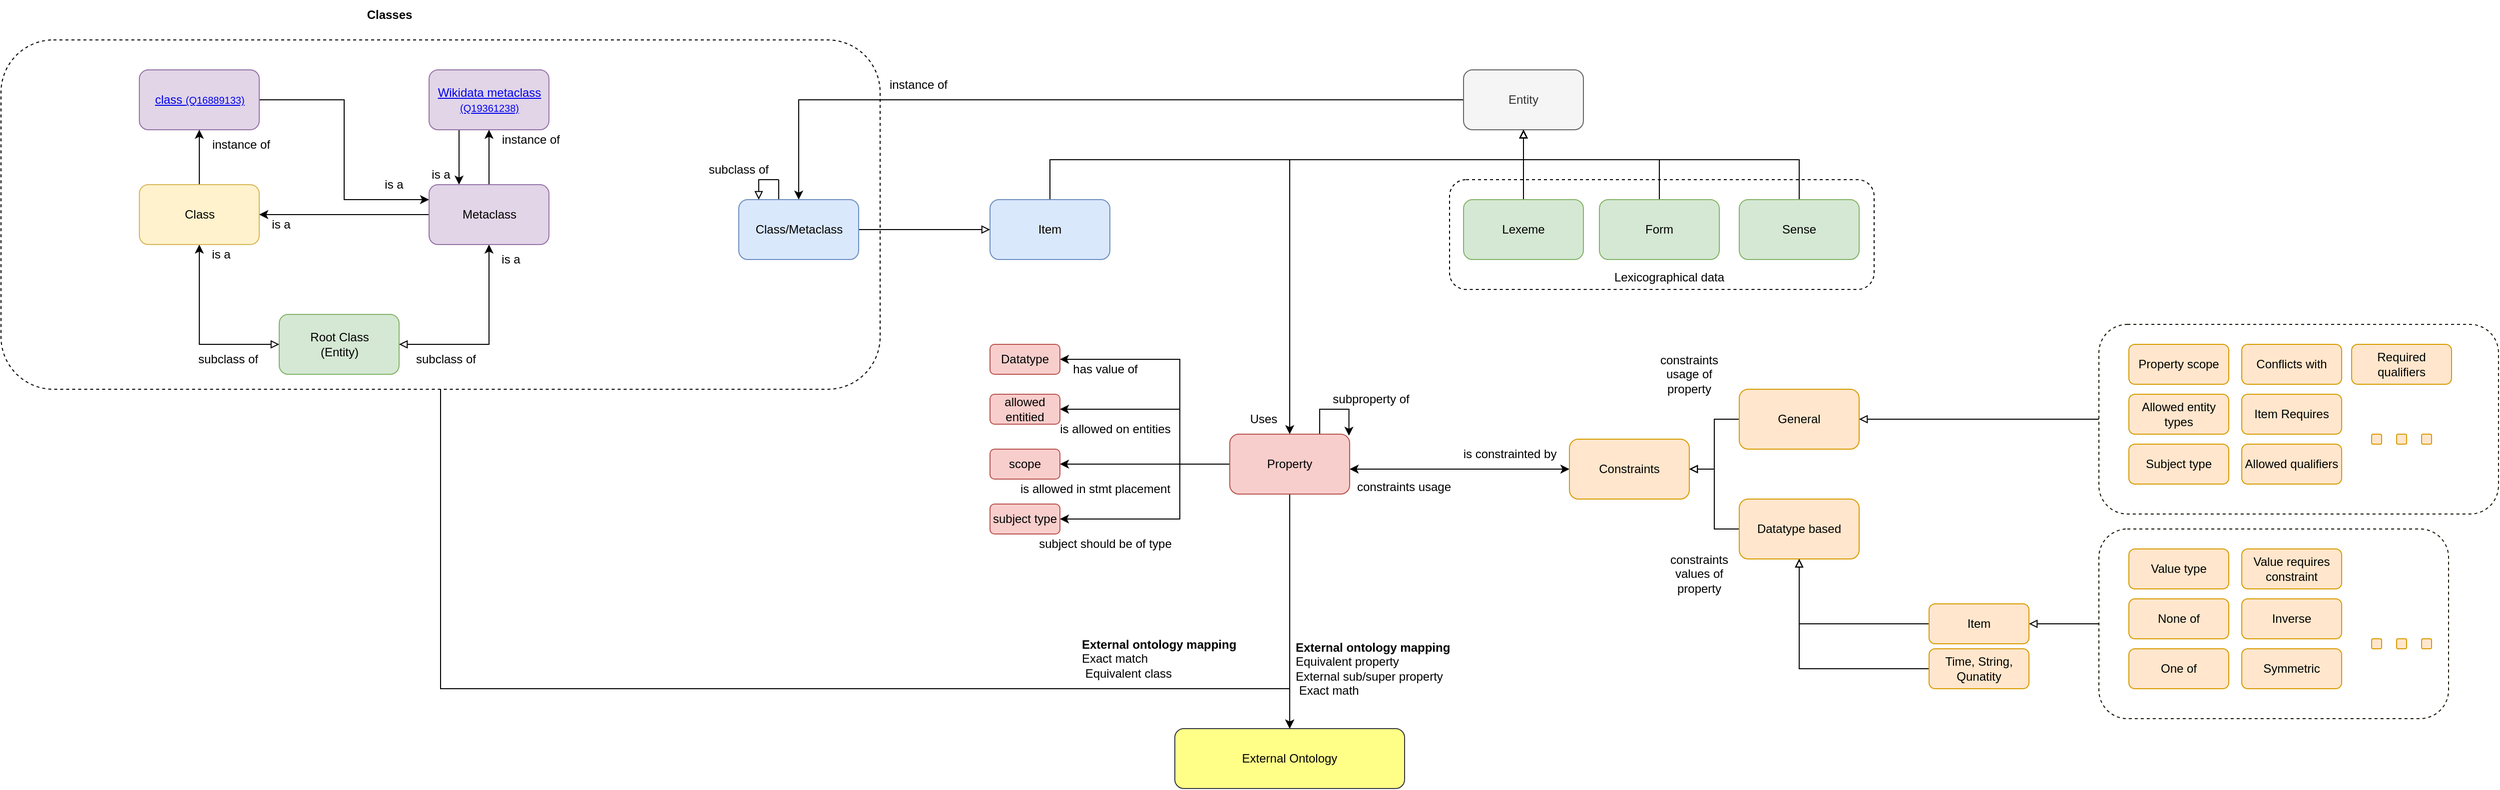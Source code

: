 <mxfile version="22.0.6" type="google">
  <diagram name="Page-1" id="AP4kPBNR-2Afs974_rxB">
    <mxGraphModel grid="1" page="1" gridSize="10" guides="1" tooltips="1" connect="1" arrows="1" fold="1" pageScale="1" pageWidth="827" pageHeight="1169" math="0" shadow="0">
      <root>
        <mxCell id="0" />
        <mxCell id="1" parent="0" />
        <mxCell id="80irdVn88_xW3fS0YwoT-164" style="edgeStyle=orthogonalEdgeStyle;rounded=0;orthogonalLoop=1;jettySize=auto;html=1;fillColor=#ffe6cc;strokeColor=#000000;endArrow=block;endFill=0;" edge="1" parent="1" source="80irdVn88_xW3fS0YwoT-162" target="80irdVn88_xW3fS0YwoT-131">
          <mxGeometry relative="1" as="geometry" />
        </mxCell>
        <mxCell id="80irdVn88_xW3fS0YwoT-162" value="" style="rounded=1;whiteSpace=wrap;html=1;fillColor=none;strokeColor=#171100;dashed=1;" vertex="1" parent="1">
          <mxGeometry x="990" y="770" width="350" height="190" as="geometry" />
        </mxCell>
        <mxCell id="80irdVn88_xW3fS0YwoT-61" value="" style="rounded=1;whiteSpace=wrap;html=1;fillColor=none;dashed=1;" vertex="1" parent="1">
          <mxGeometry x="-1110" y="280" width="880" height="350" as="geometry" />
        </mxCell>
        <mxCell id="80irdVn88_xW3fS0YwoT-32" value="" style="rounded=1;whiteSpace=wrap;html=1;fillColor=none;dashed=1;" vertex="1" parent="1">
          <mxGeometry x="340" y="420" width="425" height="110" as="geometry" />
        </mxCell>
        <mxCell id="G0yosXXr6ke0HUazRT5J-1" style="edgeStyle=orthogonalEdgeStyle;rounded=0;orthogonalLoop=1;jettySize=auto;html=1;" edge="1" parent="1" source="80irdVn88_xW3fS0YwoT-16" target="80irdVn88_xW3fS0YwoT-35">
          <mxGeometry relative="1" as="geometry">
            <mxPoint x="-130" y="410" as="targetPoint" />
          </mxGeometry>
        </mxCell>
        <mxCell id="80irdVn88_xW3fS0YwoT-16" value="Entity" style="rounded=1;whiteSpace=wrap;html=1;fillColor=#f5f5f5;fontColor=#333333;strokeColor=#666666;" vertex="1" parent="1">
          <mxGeometry x="354" y="310" width="120" height="60" as="geometry" />
        </mxCell>
        <mxCell id="80irdVn88_xW3fS0YwoT-27" style="edgeStyle=orthogonalEdgeStyle;rounded=0;orthogonalLoop=1;jettySize=auto;html=1;endArrow=block;endFill=0;" edge="1" parent="1" source="80irdVn88_xW3fS0YwoT-17" target="80irdVn88_xW3fS0YwoT-16">
          <mxGeometry relative="1" as="geometry">
            <Array as="points">
              <mxPoint x="-60" y="400" />
              <mxPoint x="414" y="400" />
            </Array>
          </mxGeometry>
        </mxCell>
        <mxCell id="80irdVn88_xW3fS0YwoT-17" value="Item" style="rounded=1;whiteSpace=wrap;html=1;fillColor=#dae8fc;strokeColor=#6c8ebf;" vertex="1" parent="1">
          <mxGeometry x="-120" y="440" width="120" height="60" as="geometry" />
        </mxCell>
        <mxCell id="80irdVn88_xW3fS0YwoT-28" style="edgeStyle=orthogonalEdgeStyle;rounded=0;orthogonalLoop=1;jettySize=auto;html=1;entryX=0.5;entryY=1;entryDx=0;entryDy=0;endArrow=block;endFill=0;startArrow=classic;startFill=1;" edge="1" parent="1" source="80irdVn88_xW3fS0YwoT-18" target="80irdVn88_xW3fS0YwoT-16">
          <mxGeometry relative="1" as="geometry">
            <Array as="points">
              <mxPoint x="180" y="400" />
              <mxPoint x="414" y="400" />
            </Array>
          </mxGeometry>
        </mxCell>
        <mxCell id="80irdVn88_xW3fS0YwoT-124" style="edgeStyle=orthogonalEdgeStyle;rounded=0;orthogonalLoop=1;jettySize=auto;html=1;entryX=0;entryY=0.5;entryDx=0;entryDy=0;endArrow=classic;endFill=1;startArrow=classic;startFill=1;" edge="1" parent="1" source="80irdVn88_xW3fS0YwoT-18" target="80irdVn88_xW3fS0YwoT-123">
          <mxGeometry relative="1" as="geometry">
            <Array as="points">
              <mxPoint x="310" y="710" />
            </Array>
          </mxGeometry>
        </mxCell>
        <mxCell id="G0yosXXr6ke0HUazRT5J-4" style="edgeStyle=orthogonalEdgeStyle;rounded=0;orthogonalLoop=1;jettySize=auto;html=1;" edge="1" parent="1" source="80irdVn88_xW3fS0YwoT-18" target="80irdVn88_xW3fS0YwoT-102">
          <mxGeometry relative="1" as="geometry" />
        </mxCell>
        <mxCell id="G0yosXXr6ke0HUazRT5J-5" style="edgeStyle=orthogonalEdgeStyle;rounded=0;orthogonalLoop=1;jettySize=auto;html=1;exitX=0.75;exitY=0;exitDx=0;exitDy=0;entryX=0.994;entryY=0.026;entryDx=0;entryDy=0;entryPerimeter=0;" edge="1" parent="1" source="80irdVn88_xW3fS0YwoT-18" target="80irdVn88_xW3fS0YwoT-18">
          <mxGeometry relative="1" as="geometry">
            <mxPoint x="210.163" y="630" as="targetPoint" />
            <Array as="points">
              <mxPoint x="210" y="650" />
              <mxPoint x="239" y="650" />
            </Array>
          </mxGeometry>
        </mxCell>
        <mxCell id="G0yosXXr6ke0HUazRT5J-7" style="edgeStyle=orthogonalEdgeStyle;rounded=0;orthogonalLoop=1;jettySize=auto;html=1;entryX=1;entryY=0.5;entryDx=0;entryDy=0;" edge="1" parent="1" source="80irdVn88_xW3fS0YwoT-18" target="om_5iVjqHlGBKNzXRzjz-2">
          <mxGeometry relative="1" as="geometry">
            <Array as="points">
              <mxPoint x="70" y="705" />
              <mxPoint x="70" y="600" />
            </Array>
          </mxGeometry>
        </mxCell>
        <mxCell id="G0yosXXr6ke0HUazRT5J-9" style="edgeStyle=orthogonalEdgeStyle;rounded=0;orthogonalLoop=1;jettySize=auto;html=1;entryX=1;entryY=0.5;entryDx=0;entryDy=0;" edge="1" parent="1" source="80irdVn88_xW3fS0YwoT-18" target="om_5iVjqHlGBKNzXRzjz-8">
          <mxGeometry relative="1" as="geometry">
            <mxPoint x="-50" y="650" as="targetPoint" />
            <Array as="points">
              <mxPoint x="70" y="705" />
              <mxPoint x="70" y="650" />
            </Array>
          </mxGeometry>
        </mxCell>
        <mxCell id="G0yosXXr6ke0HUazRT5J-11" style="edgeStyle=orthogonalEdgeStyle;rounded=0;orthogonalLoop=1;jettySize=auto;html=1;entryX=1;entryY=0.5;entryDx=0;entryDy=0;" edge="1" parent="1" source="80irdVn88_xW3fS0YwoT-18" target="om_5iVjqHlGBKNzXRzjz-7">
          <mxGeometry relative="1" as="geometry" />
        </mxCell>
        <mxCell id="G0yosXXr6ke0HUazRT5J-13" style="edgeStyle=orthogonalEdgeStyle;rounded=0;orthogonalLoop=1;jettySize=auto;html=1;entryX=1;entryY=0.5;entryDx=0;entryDy=0;" edge="1" parent="1" source="80irdVn88_xW3fS0YwoT-18" target="om_5iVjqHlGBKNzXRzjz-12">
          <mxGeometry relative="1" as="geometry">
            <Array as="points">
              <mxPoint x="70" y="705" />
              <mxPoint x="70" y="760" />
            </Array>
          </mxGeometry>
        </mxCell>
        <mxCell id="80irdVn88_xW3fS0YwoT-18" value="Property" style="rounded=1;whiteSpace=wrap;html=1;fillColor=#f8cecc;strokeColor=#b85450;" vertex="1" parent="1">
          <mxGeometry x="120" y="675" width="120" height="60" as="geometry" />
        </mxCell>
        <mxCell id="80irdVn88_xW3fS0YwoT-29" style="edgeStyle=orthogonalEdgeStyle;rounded=0;orthogonalLoop=1;jettySize=auto;html=1;entryX=0.5;entryY=1;entryDx=0;entryDy=0;endArrow=block;endFill=0;" edge="1" parent="1" source="80irdVn88_xW3fS0YwoT-19" target="80irdVn88_xW3fS0YwoT-16">
          <mxGeometry relative="1" as="geometry" />
        </mxCell>
        <mxCell id="80irdVn88_xW3fS0YwoT-19" value="Lexeme" style="rounded=1;whiteSpace=wrap;html=1;fillColor=#d5e8d4;strokeColor=#82b366;" vertex="1" parent="1">
          <mxGeometry x="354" y="440" width="120" height="60" as="geometry" />
        </mxCell>
        <mxCell id="80irdVn88_xW3fS0YwoT-30" style="edgeStyle=orthogonalEdgeStyle;rounded=0;orthogonalLoop=1;jettySize=auto;html=1;endArrow=block;endFill=0;" edge="1" parent="1" source="80irdVn88_xW3fS0YwoT-20" target="80irdVn88_xW3fS0YwoT-16">
          <mxGeometry relative="1" as="geometry">
            <Array as="points">
              <mxPoint x="550" y="400" />
              <mxPoint x="414" y="400" />
            </Array>
          </mxGeometry>
        </mxCell>
        <mxCell id="80irdVn88_xW3fS0YwoT-20" value="Form" style="rounded=1;whiteSpace=wrap;html=1;fillColor=#d5e8d4;strokeColor=#82b366;" vertex="1" parent="1">
          <mxGeometry x="490" y="440" width="120" height="60" as="geometry" />
        </mxCell>
        <mxCell id="80irdVn88_xW3fS0YwoT-31" style="edgeStyle=orthogonalEdgeStyle;rounded=0;orthogonalLoop=1;jettySize=auto;html=1;endArrow=block;endFill=0;" edge="1" parent="1" source="80irdVn88_xW3fS0YwoT-21" target="80irdVn88_xW3fS0YwoT-16">
          <mxGeometry relative="1" as="geometry">
            <Array as="points">
              <mxPoint x="690" y="400" />
              <mxPoint x="414" y="400" />
            </Array>
          </mxGeometry>
        </mxCell>
        <mxCell id="80irdVn88_xW3fS0YwoT-21" value="Sense" style="rounded=1;whiteSpace=wrap;html=1;fillColor=#d5e8d4;strokeColor=#82b366;" vertex="1" parent="1">
          <mxGeometry x="630" y="440" width="120" height="60" as="geometry" />
        </mxCell>
        <mxCell id="80irdVn88_xW3fS0YwoT-33" value="&lt;div&gt;Lexicographical data&lt;/div&gt;&lt;div&gt;&lt;br&gt;&lt;/div&gt;" style="text;html=1;strokeColor=none;fillColor=none;align=center;verticalAlign=middle;whiteSpace=wrap;rounded=0;" vertex="1" parent="1">
          <mxGeometry x="490" y="510" width="140" height="30" as="geometry" />
        </mxCell>
        <mxCell id="80irdVn88_xW3fS0YwoT-36" style="edgeStyle=orthogonalEdgeStyle;rounded=0;orthogonalLoop=1;jettySize=auto;html=1;entryX=0;entryY=0.5;entryDx=0;entryDy=0;endArrow=block;endFill=0;exitX=1;exitY=0.5;exitDx=0;exitDy=0;" edge="1" parent="1" source="80irdVn88_xW3fS0YwoT-35" target="80irdVn88_xW3fS0YwoT-17">
          <mxGeometry relative="1" as="geometry" />
        </mxCell>
        <mxCell id="80irdVn88_xW3fS0YwoT-40" style="edgeStyle=orthogonalEdgeStyle;rounded=0;orthogonalLoop=1;jettySize=auto;html=1;endArrow=none;endFill=0;" edge="1" parent="1">
          <mxGeometry relative="1" as="geometry">
            <mxPoint x="-331.489" y="450" as="sourcePoint" />
            <mxPoint x="-331.5" y="430" as="targetPoint" />
            <Array as="points">
              <mxPoint x="-331.5" y="420" />
            </Array>
          </mxGeometry>
        </mxCell>
        <mxCell id="80irdVn88_xW3fS0YwoT-35" value="Class/Metaclass" style="rounded=1;whiteSpace=wrap;html=1;fillColor=#dae8fc;strokeColor=#6c8ebf;" vertex="1" parent="1">
          <mxGeometry x="-371.5" y="440" width="120" height="60" as="geometry" />
        </mxCell>
        <mxCell id="80irdVn88_xW3fS0YwoT-41" style="edgeStyle=orthogonalEdgeStyle;rounded=0;orthogonalLoop=1;jettySize=auto;html=1;endArrow=block;endFill=0;" edge="1" parent="1" target="80irdVn88_xW3fS0YwoT-35">
          <mxGeometry relative="1" as="geometry">
            <mxPoint x="-351.5" y="410" as="targetPoint" />
            <mxPoint x="-331.5" y="420" as="sourcePoint" />
            <Array as="points">
              <mxPoint x="-331.5" y="420" />
              <mxPoint x="-351.5" y="420" />
            </Array>
          </mxGeometry>
        </mxCell>
        <mxCell id="80irdVn88_xW3fS0YwoT-39" value="" style="ellipse;whiteSpace=wrap;html=1;" vertex="1" parent="1">
          <mxGeometry x="-311.5" y="400" height="20" as="geometry" />
        </mxCell>
        <mxCell id="80irdVn88_xW3fS0YwoT-62" value="&lt;div&gt;Root Class&lt;/div&gt;&lt;div&gt;(Entity)&lt;/div&gt;" style="rounded=1;whiteSpace=wrap;html=1;fillColor=#d5e8d4;strokeColor=#82b366;" vertex="1" parent="1">
          <mxGeometry x="-831.5" y="555" width="120" height="60" as="geometry" />
        </mxCell>
        <mxCell id="80irdVn88_xW3fS0YwoT-100" style="edgeStyle=orthogonalEdgeStyle;rounded=0;orthogonalLoop=1;jettySize=auto;html=1;entryX=0;entryY=0.25;entryDx=0;entryDy=0;" edge="1" parent="1" source="80irdVn88_xW3fS0YwoT-63" target="80irdVn88_xW3fS0YwoT-66">
          <mxGeometry relative="1" as="geometry" />
        </mxCell>
        <mxCell id="80irdVn88_xW3fS0YwoT-63" value="&lt;a title=&quot;Q16889133&quot; href=&quot;https://www.wikidata.org/wiki/Q16889133&quot;&gt;class &lt;small&gt;(Q16889133)&lt;/small&gt;&lt;/a&gt;" style="rounded=1;whiteSpace=wrap;html=1;fillColor=#e1d5e7;strokeColor=#9673a6;" vertex="1" parent="1">
          <mxGeometry x="-971.5" y="310" width="120" height="60" as="geometry" />
        </mxCell>
        <mxCell id="80irdVn88_xW3fS0YwoT-80" style="edgeStyle=orthogonalEdgeStyle;rounded=0;orthogonalLoop=1;jettySize=auto;html=1;exitX=0.25;exitY=1;exitDx=0;exitDy=0;entryX=0.25;entryY=0;entryDx=0;entryDy=0;endArrow=classic;endFill=1;" edge="1" parent="1" source="80irdVn88_xW3fS0YwoT-64" target="80irdVn88_xW3fS0YwoT-66">
          <mxGeometry relative="1" as="geometry" />
        </mxCell>
        <mxCell id="80irdVn88_xW3fS0YwoT-64" value="&lt;a title=&quot;Q19361238&quot; href=&quot;https://www.wikidata.org/wiki/Q19361238&quot;&gt;Wikidata metaclass &lt;small&gt;(Q19361238)&lt;/small&gt;&lt;/a&gt;" style="rounded=1;whiteSpace=wrap;html=1;fillColor=#e1d5e7;strokeColor=#9673a6;" vertex="1" parent="1">
          <mxGeometry x="-681.5" y="310" width="120" height="60" as="geometry" />
        </mxCell>
        <mxCell id="80irdVn88_xW3fS0YwoT-68" style="edgeStyle=orthogonalEdgeStyle;rounded=0;orthogonalLoop=1;jettySize=auto;html=1;entryX=0.5;entryY=1;entryDx=0;entryDy=0;" edge="1" parent="1" source="80irdVn88_xW3fS0YwoT-65" target="80irdVn88_xW3fS0YwoT-63">
          <mxGeometry relative="1" as="geometry" />
        </mxCell>
        <mxCell id="80irdVn88_xW3fS0YwoT-78" style="edgeStyle=orthogonalEdgeStyle;rounded=0;orthogonalLoop=1;jettySize=auto;html=1;entryX=0;entryY=0.5;entryDx=0;entryDy=0;endArrow=block;endFill=0;startArrow=classic;startFill=1;" edge="1" parent="1" source="80irdVn88_xW3fS0YwoT-65" target="80irdVn88_xW3fS0YwoT-62">
          <mxGeometry relative="1" as="geometry">
            <Array as="points">
              <mxPoint x="-911.5" y="585" />
            </Array>
          </mxGeometry>
        </mxCell>
        <mxCell id="80irdVn88_xW3fS0YwoT-65" value="Class" style="rounded=1;whiteSpace=wrap;html=1;fillColor=#fff2cc;strokeColor=#d6b656;" vertex="1" parent="1">
          <mxGeometry x="-971.5" y="425" width="120" height="60" as="geometry" />
        </mxCell>
        <mxCell id="80irdVn88_xW3fS0YwoT-70" style="edgeStyle=orthogonalEdgeStyle;rounded=0;orthogonalLoop=1;jettySize=auto;html=1;entryX=0.5;entryY=1;entryDx=0;entryDy=0;" edge="1" parent="1" source="80irdVn88_xW3fS0YwoT-66" target="80irdVn88_xW3fS0YwoT-64">
          <mxGeometry relative="1" as="geometry" />
        </mxCell>
        <mxCell id="80irdVn88_xW3fS0YwoT-79" style="edgeStyle=orthogonalEdgeStyle;rounded=0;orthogonalLoop=1;jettySize=auto;html=1;entryX=1;entryY=0.5;entryDx=0;entryDy=0;endArrow=block;endFill=0;startArrow=classic;startFill=1;" edge="1" parent="1" source="80irdVn88_xW3fS0YwoT-66" target="80irdVn88_xW3fS0YwoT-62">
          <mxGeometry relative="1" as="geometry">
            <Array as="points">
              <mxPoint x="-621.5" y="585" />
            </Array>
          </mxGeometry>
        </mxCell>
        <mxCell id="80irdVn88_xW3fS0YwoT-96" style="edgeStyle=orthogonalEdgeStyle;rounded=0;orthogonalLoop=1;jettySize=auto;html=1;" edge="1" parent="1" source="80irdVn88_xW3fS0YwoT-66" target="80irdVn88_xW3fS0YwoT-65">
          <mxGeometry relative="1" as="geometry" />
        </mxCell>
        <mxCell id="80irdVn88_xW3fS0YwoT-66" value="Metaclass" style="rounded=1;whiteSpace=wrap;html=1;fillColor=#e1d5e7;strokeColor=#9673a6;" vertex="1" parent="1">
          <mxGeometry x="-681.5" y="425" width="120" height="60" as="geometry" />
        </mxCell>
        <mxCell id="80irdVn88_xW3fS0YwoT-71" value="instance of " style="text;html=1;strokeColor=none;fillColor=none;align=center;verticalAlign=middle;whiteSpace=wrap;rounded=0;" vertex="1" parent="1">
          <mxGeometry x="-631.5" y="365" width="103" height="30" as="geometry" />
        </mxCell>
        <mxCell id="80irdVn88_xW3fS0YwoT-82" value="instance of " style="text;html=1;strokeColor=none;fillColor=none;align=center;verticalAlign=middle;whiteSpace=wrap;rounded=0;" vertex="1" parent="1">
          <mxGeometry x="-921.5" y="370" width="103" height="30" as="geometry" />
        </mxCell>
        <mxCell id="80irdVn88_xW3fS0YwoT-83" value="is a" style="text;html=1;strokeColor=none;fillColor=none;align=center;verticalAlign=middle;whiteSpace=wrap;rounded=0;" vertex="1" parent="1">
          <mxGeometry x="-721.5" y="400" width="103" height="30" as="geometry" />
        </mxCell>
        <mxCell id="80irdVn88_xW3fS0YwoT-88" value="is a" style="text;html=1;strokeColor=none;fillColor=none;align=center;verticalAlign=middle;whiteSpace=wrap;rounded=0;" vertex="1" parent="1">
          <mxGeometry x="-881.5" y="450" width="103" height="30" as="geometry" />
        </mxCell>
        <mxCell id="80irdVn88_xW3fS0YwoT-89" value="subclass of" style="text;html=1;strokeColor=none;fillColor=none;align=center;verticalAlign=middle;whiteSpace=wrap;rounded=0;" vertex="1" parent="1">
          <mxGeometry x="-716.5" y="585" width="103" height="30" as="geometry" />
        </mxCell>
        <mxCell id="80irdVn88_xW3fS0YwoT-90" value="is a" style="text;html=1;strokeColor=none;fillColor=none;align=center;verticalAlign=middle;whiteSpace=wrap;rounded=0;" vertex="1" parent="1">
          <mxGeometry x="-651.5" y="485" width="103" height="30" as="geometry" />
        </mxCell>
        <mxCell id="80irdVn88_xW3fS0YwoT-91" value="subclass of" style="text;html=1;strokeColor=none;fillColor=none;align=center;verticalAlign=middle;whiteSpace=wrap;rounded=0;" vertex="1" parent="1">
          <mxGeometry x="-934.5" y="585" width="103" height="30" as="geometry" />
        </mxCell>
        <mxCell id="80irdVn88_xW3fS0YwoT-92" value="is a" style="text;html=1;strokeColor=none;fillColor=none;align=center;verticalAlign=middle;whiteSpace=wrap;rounded=0;" vertex="1" parent="1">
          <mxGeometry x="-941.5" y="480" width="103" height="30" as="geometry" />
        </mxCell>
        <mxCell id="80irdVn88_xW3fS0YwoT-101" value="is a" style="text;html=1;strokeColor=none;fillColor=none;align=center;verticalAlign=middle;whiteSpace=wrap;rounded=0;" vertex="1" parent="1">
          <mxGeometry x="-768.5" y="410" width="103" height="30" as="geometry" />
        </mxCell>
        <mxCell id="80irdVn88_xW3fS0YwoT-102" value="External Ontology" style="rounded=1;whiteSpace=wrap;html=1;fillColor=#ffff88;strokeColor=#36393d;" vertex="1" parent="1">
          <mxGeometry x="65" y="970" width="230" height="60" as="geometry" />
        </mxCell>
        <mxCell id="80irdVn88_xW3fS0YwoT-103" style="edgeStyle=orthogonalEdgeStyle;rounded=0;orthogonalLoop=1;jettySize=auto;html=1;exitX=0.5;exitY=1;exitDx=0;exitDy=0;entryX=0.5;entryY=0;entryDx=0;entryDy=0;" edge="1" parent="1" source="80irdVn88_xW3fS0YwoT-61" target="80irdVn88_xW3fS0YwoT-102">
          <mxGeometry relative="1" as="geometry">
            <Array as="points">
              <mxPoint x="-670" y="930" />
              <mxPoint x="180" y="930" />
            </Array>
          </mxGeometry>
        </mxCell>
        <mxCell id="80irdVn88_xW3fS0YwoT-104" value="&lt;div align=&quot;left&quot;&gt;&lt;b&gt;External ontology mapping&lt;/b&gt;&lt;br&gt;&lt;/div&gt;&lt;div align=&quot;left&quot;&gt;Exact match&lt;/div&gt;&lt;div align=&quot;left&quot;&gt;&amp;nbsp;Equivalent class&lt;/div&gt;" style="text;html=1;align=left;verticalAlign=middle;resizable=0;points=[];autosize=1;strokeColor=none;fillColor=none;" vertex="1" parent="1">
          <mxGeometry x="-30" y="870" width="170" height="60" as="geometry" />
        </mxCell>
        <mxCell id="80irdVn88_xW3fS0YwoT-108" value="&lt;b&gt;Classes&lt;/b&gt;" style="text;html=1;strokeColor=none;fillColor=none;align=center;verticalAlign=middle;whiteSpace=wrap;rounded=0;" vertex="1" parent="1">
          <mxGeometry x="-751.5" y="240" width="60" height="30" as="geometry" />
        </mxCell>
        <mxCell id="80irdVn88_xW3fS0YwoT-112" value="subclass of" style="text;html=1;strokeColor=none;fillColor=none;align=center;verticalAlign=middle;whiteSpace=wrap;rounded=0;" vertex="1" parent="1">
          <mxGeometry x="-423" y="395" width="103" height="30" as="geometry" />
        </mxCell>
        <mxCell id="80irdVn88_xW3fS0YwoT-116" value="subproperty of" style="text;html=1;strokeColor=none;fillColor=none;align=center;verticalAlign=middle;whiteSpace=wrap;rounded=0;" vertex="1" parent="1">
          <mxGeometry x="210" y="625" width="103" height="30" as="geometry" />
        </mxCell>
        <mxCell id="80irdVn88_xW3fS0YwoT-118" value="&lt;div align=&quot;left&quot;&gt;&lt;b&gt;External ontology mapping&lt;/b&gt;&lt;br&gt;&lt;/div&gt;&lt;div align=&quot;left&quot;&gt;Equivalent property&lt;/div&gt;&lt;div align=&quot;left&quot;&gt;External sub/super property&lt;/div&gt;&lt;div align=&quot;left&quot;&gt;&amp;nbsp;Exact math&lt;/div&gt;" style="text;html=1;align=left;verticalAlign=middle;resizable=0;points=[];autosize=1;strokeColor=none;fillColor=none;" vertex="1" parent="1">
          <mxGeometry x="184" y="875" width="170" height="70" as="geometry" />
        </mxCell>
        <mxCell id="80irdVn88_xW3fS0YwoT-123" value="Constraints" style="rounded=1;whiteSpace=wrap;html=1;fillColor=#ffe6cc;strokeColor=#d79b00;" vertex="1" parent="1">
          <mxGeometry x="460" y="680" width="120" height="60" as="geometry" />
        </mxCell>
        <mxCell id="80irdVn88_xW3fS0YwoT-125" value="is constrainted by" style="text;html=1;align=center;verticalAlign=middle;resizable=0;points=[];autosize=1;strokeColor=none;fillColor=none;" vertex="1" parent="1">
          <mxGeometry x="340" y="680" width="120" height="30" as="geometry" />
        </mxCell>
        <mxCell id="80irdVn88_xW3fS0YwoT-126" value="&lt;div&gt;constraints usage&lt;/div&gt;&lt;div&gt;&lt;br&gt;&lt;/div&gt;" style="text;html=1;align=center;verticalAlign=middle;resizable=0;points=[];autosize=1;strokeColor=none;fillColor=none;" vertex="1" parent="1">
          <mxGeometry x="234" y="715" width="120" height="40" as="geometry" />
        </mxCell>
        <mxCell id="80irdVn88_xW3fS0YwoT-129" style="edgeStyle=orthogonalEdgeStyle;rounded=0;orthogonalLoop=1;jettySize=auto;html=1;endArrow=block;endFill=0;fillColor=#ffe6cc;strokeColor=#000000;" edge="1" parent="1" source="80irdVn88_xW3fS0YwoT-127" target="80irdVn88_xW3fS0YwoT-123">
          <mxGeometry relative="1" as="geometry" />
        </mxCell>
        <mxCell id="80irdVn88_xW3fS0YwoT-127" value="General" style="rounded=1;whiteSpace=wrap;html=1;fillColor=#ffe6cc;strokeColor=#d79b00;" vertex="1" parent="1">
          <mxGeometry x="630" y="630" width="120" height="60" as="geometry" />
        </mxCell>
        <mxCell id="80irdVn88_xW3fS0YwoT-130" style="edgeStyle=orthogonalEdgeStyle;rounded=0;orthogonalLoop=1;jettySize=auto;html=1;endArrow=block;endFill=0;fillColor=#ffe6cc;strokeColor=#000000;" edge="1" parent="1" source="80irdVn88_xW3fS0YwoT-128" target="80irdVn88_xW3fS0YwoT-123">
          <mxGeometry relative="1" as="geometry" />
        </mxCell>
        <mxCell id="80irdVn88_xW3fS0YwoT-128" value="Datatype based" style="rounded=1;whiteSpace=wrap;html=1;fillColor=#ffe6cc;strokeColor=#d79b00;" vertex="1" parent="1">
          <mxGeometry x="630" y="740" width="120" height="60" as="geometry" />
        </mxCell>
        <mxCell id="80irdVn88_xW3fS0YwoT-135" style="edgeStyle=orthogonalEdgeStyle;rounded=0;orthogonalLoop=1;jettySize=auto;html=1;endArrow=block;endFill=0;fillColor=#ffe6cc;strokeColor=#000000;" edge="1" parent="1" source="80irdVn88_xW3fS0YwoT-131" target="80irdVn88_xW3fS0YwoT-128">
          <mxGeometry relative="1" as="geometry" />
        </mxCell>
        <mxCell id="80irdVn88_xW3fS0YwoT-131" value="Item" style="rounded=1;whiteSpace=wrap;html=1;fillColor=#ffe6cc;strokeColor=#d79b00;" vertex="1" parent="1">
          <mxGeometry x="820" y="845" width="100" height="40" as="geometry" />
        </mxCell>
        <mxCell id="80irdVn88_xW3fS0YwoT-136" style="edgeStyle=orthogonalEdgeStyle;rounded=0;orthogonalLoop=1;jettySize=auto;html=1;endArrow=block;endFill=0;fillColor=#ffe6cc;strokeColor=#000000;" edge="1" parent="1" source="80irdVn88_xW3fS0YwoT-132" target="80irdVn88_xW3fS0YwoT-128">
          <mxGeometry relative="1" as="geometry" />
        </mxCell>
        <mxCell id="80irdVn88_xW3fS0YwoT-132" value="Time, String, Qunatity" style="rounded=1;whiteSpace=wrap;html=1;fillColor=#ffe6cc;strokeColor=#d79b00;" vertex="1" parent="1">
          <mxGeometry x="820" y="890" width="100" height="40" as="geometry" />
        </mxCell>
        <mxCell id="80irdVn88_xW3fS0YwoT-138" value="Allowed entity types" style="rounded=1;whiteSpace=wrap;html=1;fillColor=#ffe6cc;strokeColor=#d79b00;" vertex="1" parent="1">
          <mxGeometry x="1020" y="635" width="100" height="40" as="geometry" />
        </mxCell>
        <mxCell id="80irdVn88_xW3fS0YwoT-139" value="Property scope" style="rounded=1;whiteSpace=wrap;html=1;fillColor=#ffe6cc;strokeColor=#d79b00;" vertex="1" parent="1">
          <mxGeometry x="1020" y="585" width="100" height="40" as="geometry" />
        </mxCell>
        <mxCell id="80irdVn88_xW3fS0YwoT-140" value="Subject type" style="rounded=1;whiteSpace=wrap;html=1;fillColor=#ffe6cc;strokeColor=#d79b00;" vertex="1" parent="1">
          <mxGeometry x="1020" y="685" width="100" height="40" as="geometry" />
        </mxCell>
        <mxCell id="80irdVn88_xW3fS0YwoT-141" value="Conflicts with" style="rounded=1;whiteSpace=wrap;html=1;fillColor=#ffe6cc;strokeColor=#d79b00;" vertex="1" parent="1">
          <mxGeometry x="1133" y="585" width="100" height="40" as="geometry" />
        </mxCell>
        <mxCell id="80irdVn88_xW3fS0YwoT-142" value="Item Requires " style="rounded=1;whiteSpace=wrap;html=1;fillColor=#ffe6cc;strokeColor=#d79b00;" vertex="1" parent="1">
          <mxGeometry x="1133" y="635" width="100" height="40" as="geometry" />
        </mxCell>
        <mxCell id="80irdVn88_xW3fS0YwoT-143" value="Allowed qualifiers" style="rounded=1;whiteSpace=wrap;html=1;fillColor=#ffe6cc;strokeColor=#d79b00;" vertex="1" parent="1">
          <mxGeometry x="1133" y="685" width="100" height="40" as="geometry" />
        </mxCell>
        <mxCell id="80irdVn88_xW3fS0YwoT-145" value="Required qualifiers" style="rounded=1;whiteSpace=wrap;html=1;fillColor=#ffe6cc;strokeColor=#d79b00;" vertex="1" parent="1">
          <mxGeometry x="1243" y="585" width="100" height="40" as="geometry" />
        </mxCell>
        <mxCell id="80irdVn88_xW3fS0YwoT-146" value="" style="rounded=1;whiteSpace=wrap;html=1;fillColor=#ffe6cc;strokeColor=#d79b00;" vertex="1" parent="1">
          <mxGeometry x="1263" y="675" width="10" height="10" as="geometry" />
        </mxCell>
        <mxCell id="80irdVn88_xW3fS0YwoT-147" value="" style="rounded=1;whiteSpace=wrap;html=1;fillColor=#ffe6cc;strokeColor=#d79b00;" vertex="1" parent="1">
          <mxGeometry x="1288" y="675" width="10" height="10" as="geometry" />
        </mxCell>
        <mxCell id="80irdVn88_xW3fS0YwoT-148" value="" style="rounded=1;whiteSpace=wrap;html=1;fillColor=#ffe6cc;strokeColor=#d79b00;" vertex="1" parent="1">
          <mxGeometry x="1313" y="675" width="10" height="10" as="geometry" />
        </mxCell>
        <mxCell id="80irdVn88_xW3fS0YwoT-151" style="edgeStyle=orthogonalEdgeStyle;rounded=0;orthogonalLoop=1;jettySize=auto;html=1;endArrow=block;endFill=0;fillColor=#ffe6cc;strokeColor=#000000;" edge="1" parent="1" source="80irdVn88_xW3fS0YwoT-149" target="80irdVn88_xW3fS0YwoT-127">
          <mxGeometry relative="1" as="geometry" />
        </mxCell>
        <mxCell id="80irdVn88_xW3fS0YwoT-149" value="" style="rounded=1;whiteSpace=wrap;html=1;fillColor=none;strokeColor=#171100;dashed=1;" vertex="1" parent="1">
          <mxGeometry x="990" y="565" width="400" height="190" as="geometry" />
        </mxCell>
        <mxCell id="80irdVn88_xW3fS0YwoT-152" value="None of" style="rounded=1;whiteSpace=wrap;html=1;fillColor=#ffe6cc;strokeColor=#d79b00;" vertex="1" parent="1">
          <mxGeometry x="1020" y="840" width="100" height="40" as="geometry" />
        </mxCell>
        <mxCell id="80irdVn88_xW3fS0YwoT-153" value="Value type" style="rounded=1;whiteSpace=wrap;html=1;fillColor=#ffe6cc;strokeColor=#d79b00;" vertex="1" parent="1">
          <mxGeometry x="1020" y="790" width="100" height="40" as="geometry" />
        </mxCell>
        <mxCell id="80irdVn88_xW3fS0YwoT-154" value="One of" style="rounded=1;whiteSpace=wrap;html=1;fillColor=#ffe6cc;strokeColor=#d79b00;" vertex="1" parent="1">
          <mxGeometry x="1020" y="890" width="100" height="40" as="geometry" />
        </mxCell>
        <mxCell id="80irdVn88_xW3fS0YwoT-155" value="Value requires constraint" style="rounded=1;whiteSpace=wrap;html=1;fillColor=#ffe6cc;strokeColor=#d79b00;" vertex="1" parent="1">
          <mxGeometry x="1133" y="790" width="100" height="40" as="geometry" />
        </mxCell>
        <mxCell id="80irdVn88_xW3fS0YwoT-156" value="Inverse" style="rounded=1;whiteSpace=wrap;html=1;fillColor=#ffe6cc;strokeColor=#d79b00;" vertex="1" parent="1">
          <mxGeometry x="1133" y="840" width="100" height="40" as="geometry" />
        </mxCell>
        <mxCell id="80irdVn88_xW3fS0YwoT-157" value="Symmetric" style="rounded=1;whiteSpace=wrap;html=1;fillColor=#ffe6cc;strokeColor=#d79b00;" vertex="1" parent="1">
          <mxGeometry x="1133" y="890" width="100" height="40" as="geometry" />
        </mxCell>
        <mxCell id="80irdVn88_xW3fS0YwoT-159" value="" style="rounded=1;whiteSpace=wrap;html=1;fillColor=#ffe6cc;strokeColor=#d79b00;" vertex="1" parent="1">
          <mxGeometry x="1263" y="880" width="10" height="10" as="geometry" />
        </mxCell>
        <mxCell id="80irdVn88_xW3fS0YwoT-160" value="" style="rounded=1;whiteSpace=wrap;html=1;fillColor=#ffe6cc;strokeColor=#d79b00;" vertex="1" parent="1">
          <mxGeometry x="1288" y="880" width="10" height="10" as="geometry" />
        </mxCell>
        <mxCell id="80irdVn88_xW3fS0YwoT-161" value="" style="rounded=1;whiteSpace=wrap;html=1;fillColor=#ffe6cc;strokeColor=#d79b00;" vertex="1" parent="1">
          <mxGeometry x="1313" y="880" width="10" height="10" as="geometry" />
        </mxCell>
        <mxCell id="om_5iVjqHlGBKNzXRzjz-2" value="Datatype" style="rounded=1;whiteSpace=wrap;html=1;fillColor=#f8cecc;strokeColor=#b85450;" vertex="1" parent="1">
          <mxGeometry x="-120" y="585" width="70" height="30" as="geometry" />
        </mxCell>
        <mxCell id="om_5iVjqHlGBKNzXRzjz-7" value="scope" style="rounded=1;whiteSpace=wrap;html=1;fillColor=#f8cecc;strokeColor=#b85450;" vertex="1" parent="1">
          <mxGeometry x="-120" y="690" width="70" height="30" as="geometry" />
        </mxCell>
        <mxCell id="om_5iVjqHlGBKNzXRzjz-8" value="allowed entitied" style="rounded=1;whiteSpace=wrap;html=1;fillColor=#f8cecc;strokeColor=#b85450;" vertex="1" parent="1">
          <mxGeometry x="-120" y="635" width="70" height="30" as="geometry" />
        </mxCell>
        <mxCell id="om_5iVjqHlGBKNzXRzjz-12" value="subject type" style="rounded=1;whiteSpace=wrap;html=1;fillColor=#f8cecc;strokeColor=#b85450;" vertex="1" parent="1">
          <mxGeometry x="-120" y="745" width="70" height="30" as="geometry" />
        </mxCell>
        <mxCell id="G0yosXXr6ke0HUazRT5J-2" value="instance of " style="text;html=1;strokeColor=none;fillColor=none;align=center;verticalAlign=middle;whiteSpace=wrap;rounded=0;" vertex="1" parent="1">
          <mxGeometry x="-243" y="310" width="103" height="30" as="geometry" />
        </mxCell>
        <mxCell id="G0yosXXr6ke0HUazRT5J-6" value="Uses" style="text;html=1;strokeColor=none;fillColor=none;align=center;verticalAlign=middle;whiteSpace=wrap;rounded=0;" vertex="1" parent="1">
          <mxGeometry x="124" y="645" width="60" height="30" as="geometry" />
        </mxCell>
        <mxCell id="G0yosXXr6ke0HUazRT5J-8" value="has value of" style="text;html=1;align=center;verticalAlign=middle;resizable=0;points=[];autosize=1;strokeColor=none;fillColor=none;" vertex="1" parent="1">
          <mxGeometry x="-50" y="595" width="90" height="30" as="geometry" />
        </mxCell>
        <mxCell id="G0yosXXr6ke0HUazRT5J-10" value="is allowed on entities" style="text;html=1;align=center;verticalAlign=middle;resizable=0;points=[];autosize=1;strokeColor=none;fillColor=none;" vertex="1" parent="1">
          <mxGeometry x="-65" y="655" width="140" height="30" as="geometry" />
        </mxCell>
        <mxCell id="G0yosXXr6ke0HUazRT5J-12" value="is allowed in stmt placement" style="text;html=1;align=center;verticalAlign=middle;resizable=0;points=[];autosize=1;strokeColor=none;fillColor=none;" vertex="1" parent="1">
          <mxGeometry x="-105" y="715" width="180" height="30" as="geometry" />
        </mxCell>
        <mxCell id="G0yosXXr6ke0HUazRT5J-14" value="subject should be of type" style="text;html=1;align=center;verticalAlign=middle;resizable=0;points=[];autosize=1;strokeColor=none;fillColor=none;" vertex="1" parent="1">
          <mxGeometry x="-85" y="770" width="160" height="30" as="geometry" />
        </mxCell>
        <mxCell id="G0yosXXr6ke0HUazRT5J-17" value="constraints values of property" style="text;html=1;strokeColor=none;fillColor=none;align=center;verticalAlign=middle;whiteSpace=wrap;rounded=0;" vertex="1" parent="1">
          <mxGeometry x="560" y="800" width="60" height="30" as="geometry" />
        </mxCell>
        <mxCell id="G0yosXXr6ke0HUazRT5J-18" value="constraints usage of property" style="text;html=1;strokeColor=none;fillColor=none;align=center;verticalAlign=middle;whiteSpace=wrap;rounded=0;" vertex="1" parent="1">
          <mxGeometry x="550" y="600" width="60" height="30" as="geometry" />
        </mxCell>
      </root>
    </mxGraphModel>
  </diagram>
</mxfile>
